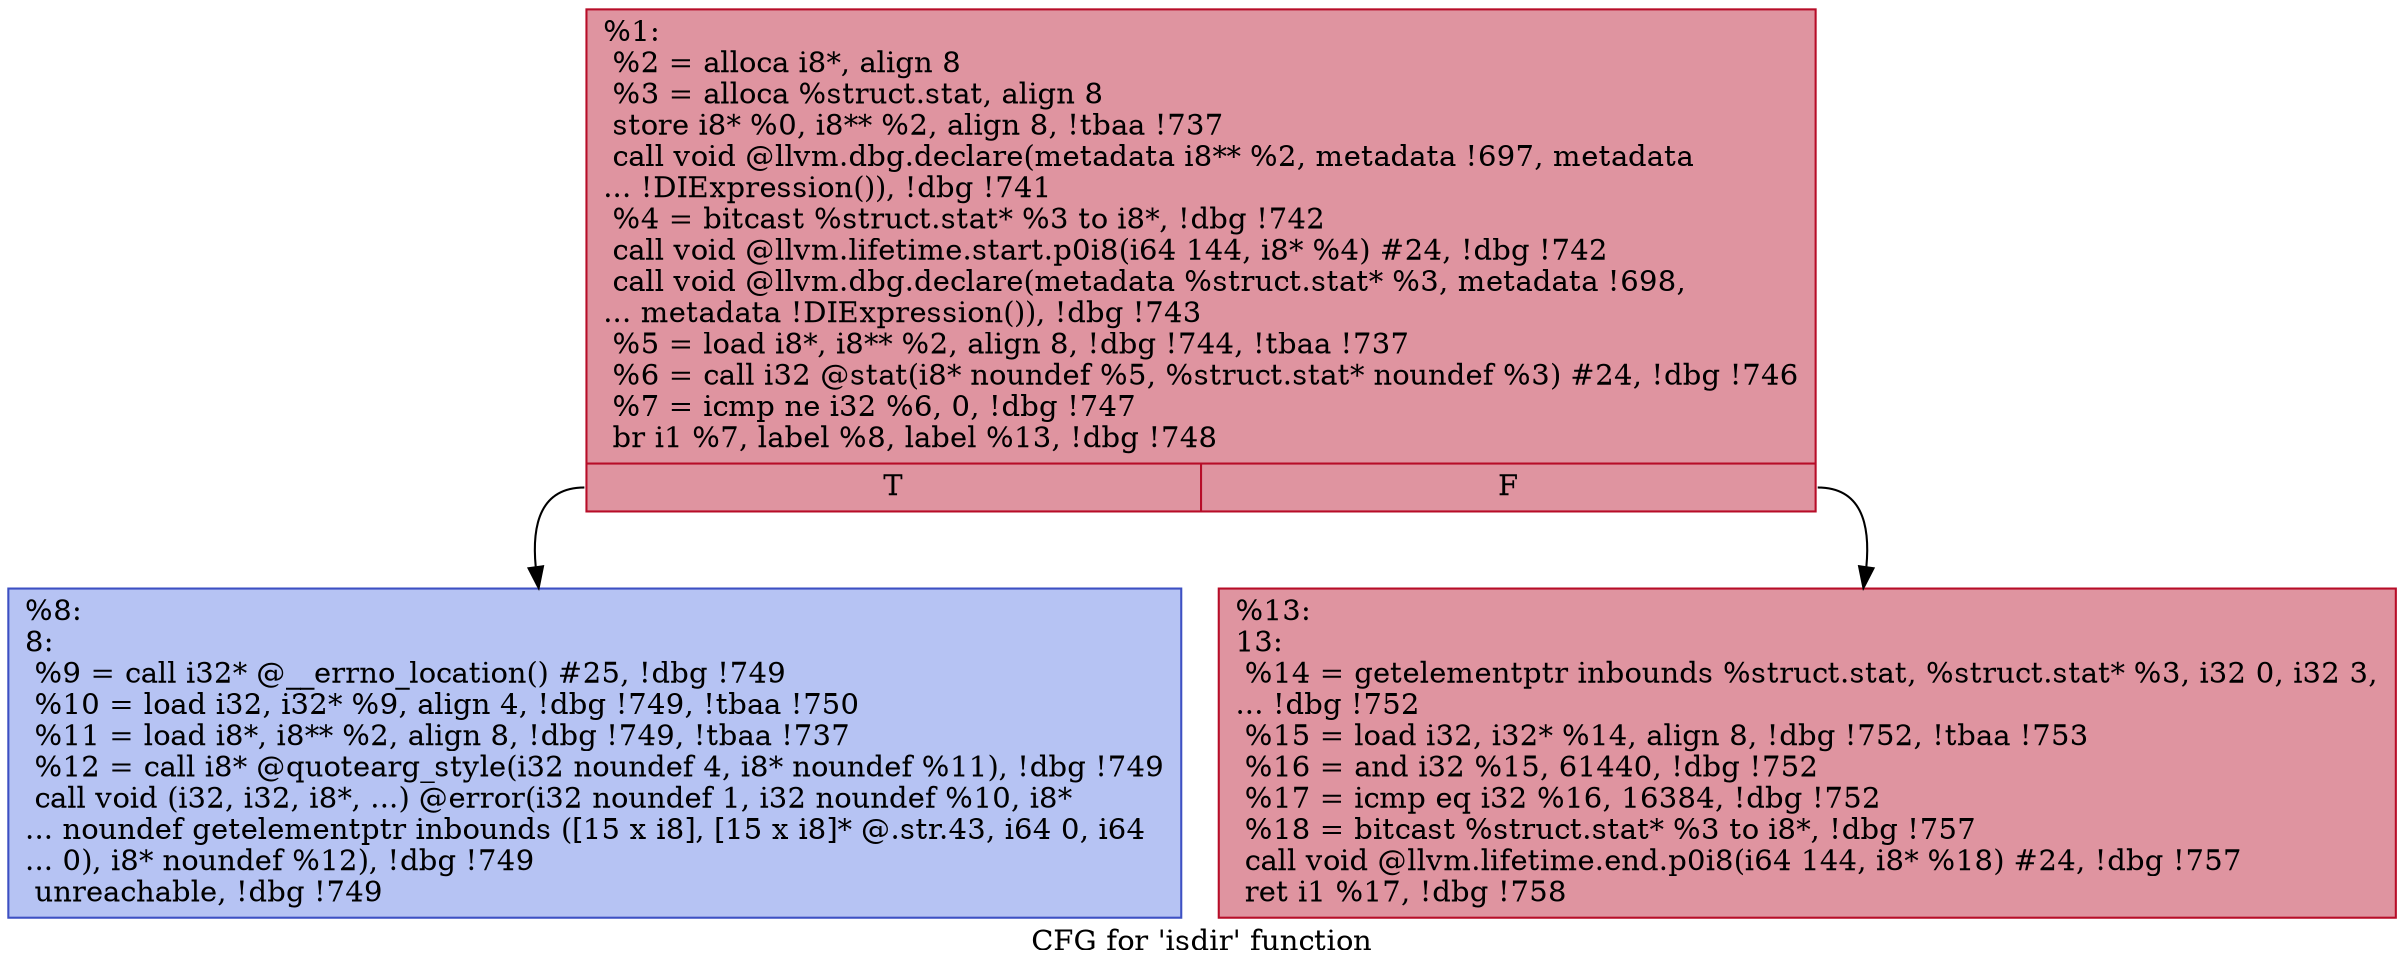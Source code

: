 digraph "CFG for 'isdir' function" {
	label="CFG for 'isdir' function";

	Node0x8c61d0 [shape=record,color="#b70d28ff", style=filled, fillcolor="#b70d2870",label="{%1:\l  %2 = alloca i8*, align 8\l  %3 = alloca %struct.stat, align 8\l  store i8* %0, i8** %2, align 8, !tbaa !737\l  call void @llvm.dbg.declare(metadata i8** %2, metadata !697, metadata\l... !DIExpression()), !dbg !741\l  %4 = bitcast %struct.stat* %3 to i8*, !dbg !742\l  call void @llvm.lifetime.start.p0i8(i64 144, i8* %4) #24, !dbg !742\l  call void @llvm.dbg.declare(metadata %struct.stat* %3, metadata !698,\l... metadata !DIExpression()), !dbg !743\l  %5 = load i8*, i8** %2, align 8, !dbg !744, !tbaa !737\l  %6 = call i32 @stat(i8* noundef %5, %struct.stat* noundef %3) #24, !dbg !746\l  %7 = icmp ne i32 %6, 0, !dbg !747\l  br i1 %7, label %8, label %13, !dbg !748\l|{<s0>T|<s1>F}}"];
	Node0x8c61d0:s0 -> Node0x8c3750;
	Node0x8c61d0:s1 -> Node0x8c37a0;
	Node0x8c3750 [shape=record,color="#3d50c3ff", style=filled, fillcolor="#5977e370",label="{%8:\l8:                                                \l  %9 = call i32* @__errno_location() #25, !dbg !749\l  %10 = load i32, i32* %9, align 4, !dbg !749, !tbaa !750\l  %11 = load i8*, i8** %2, align 8, !dbg !749, !tbaa !737\l  %12 = call i8* @quotearg_style(i32 noundef 4, i8* noundef %11), !dbg !749\l  call void (i32, i32, i8*, ...) @error(i32 noundef 1, i32 noundef %10, i8*\l... noundef getelementptr inbounds ([15 x i8], [15 x i8]* @.str.43, i64 0, i64\l... 0), i8* noundef %12), !dbg !749\l  unreachable, !dbg !749\l}"];
	Node0x8c37a0 [shape=record,color="#b70d28ff", style=filled, fillcolor="#b70d2870",label="{%13:\l13:                                               \l  %14 = getelementptr inbounds %struct.stat, %struct.stat* %3, i32 0, i32 3,\l... !dbg !752\l  %15 = load i32, i32* %14, align 8, !dbg !752, !tbaa !753\l  %16 = and i32 %15, 61440, !dbg !752\l  %17 = icmp eq i32 %16, 16384, !dbg !752\l  %18 = bitcast %struct.stat* %3 to i8*, !dbg !757\l  call void @llvm.lifetime.end.p0i8(i64 144, i8* %18) #24, !dbg !757\l  ret i1 %17, !dbg !758\l}"];
}
